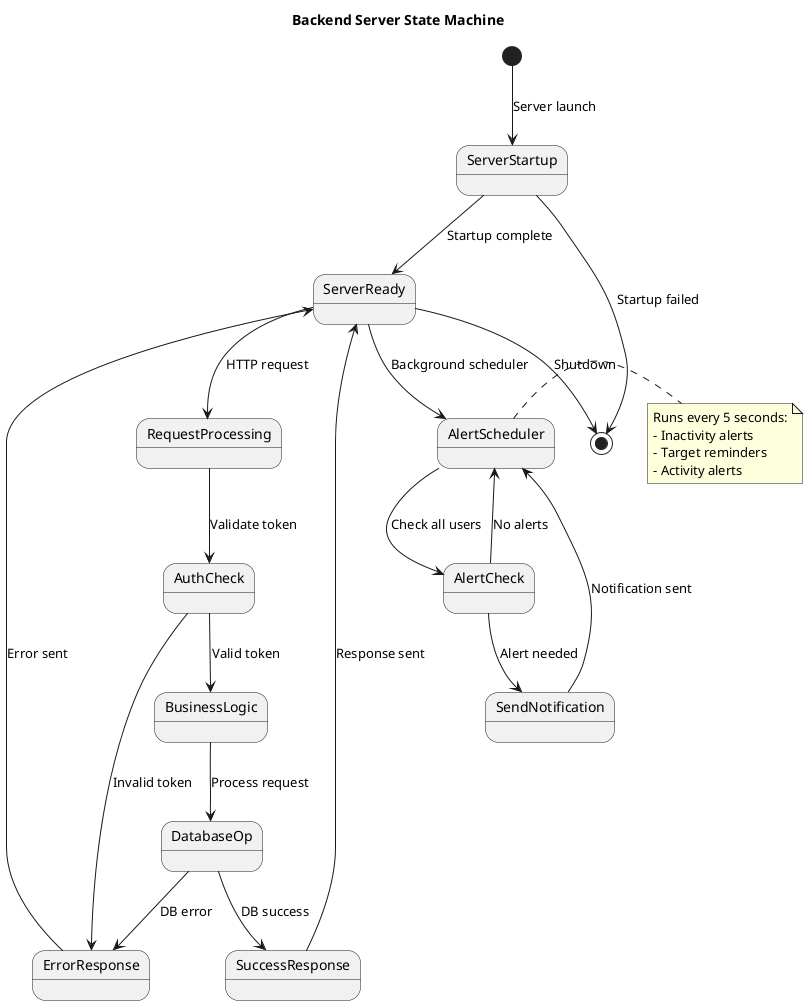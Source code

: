 @startuml Backend Server State Machine

title Backend Server State Machine

[*] --> ServerStartup : Server launch
ServerStartup --> ServerReady : Startup complete
ServerStartup --> [*] : Startup failed

ServerReady --> RequestProcessing : HTTP request
RequestProcessing --> AuthCheck : Validate token
AuthCheck --> BusinessLogic : Valid token
AuthCheck --> ErrorResponse : Invalid token

BusinessLogic --> DatabaseOp : Process request
DatabaseOp --> SuccessResponse : DB success
DatabaseOp --> ErrorResponse : DB error

SuccessResponse --> ServerReady : Response sent
ErrorResponse --> ServerReady : Error sent

ServerReady --> AlertScheduler : Background scheduler
AlertScheduler --> AlertCheck : Check all users
AlertCheck --> SendNotification : Alert needed
AlertCheck --> AlertScheduler : No alerts
SendNotification --> AlertScheduler : Notification sent

ServerReady --> [*] : Shutdown

note right of AlertScheduler
  Runs every 5 seconds:
  - Inactivity alerts
  - Target reminders
  - Activity alerts
end note

@enduml 
